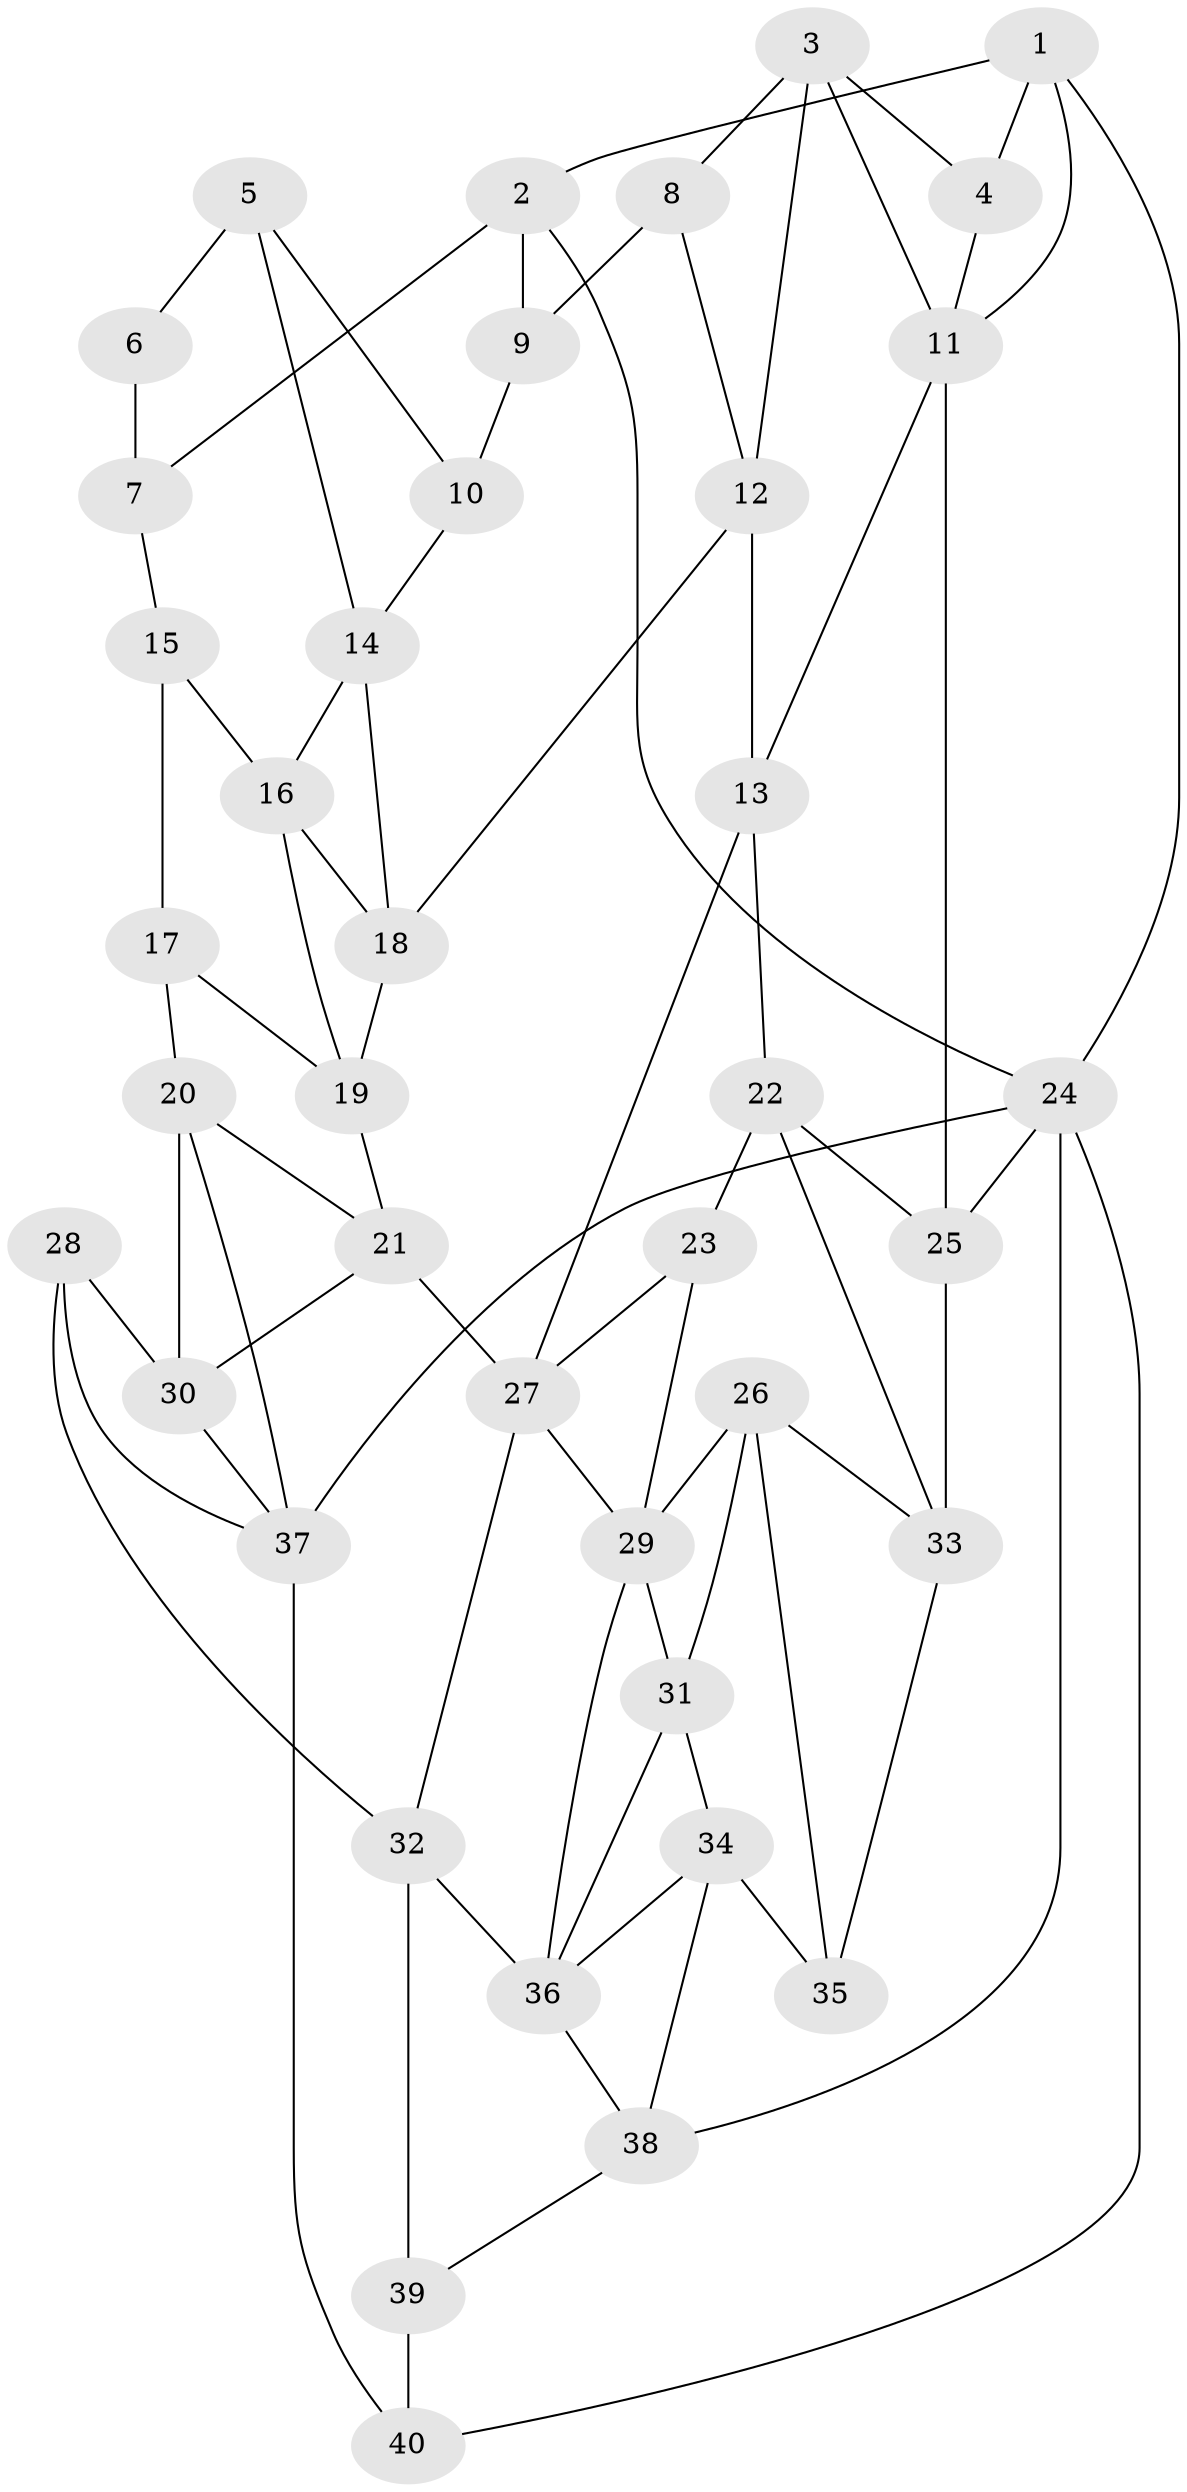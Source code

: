// original degree distribution, {3: 0.04, 4: 0.23, 5: 0.48, 6: 0.25}
// Generated by graph-tools (version 1.1) at 2025/38/03/04/25 23:38:33]
// undirected, 40 vertices, 76 edges
graph export_dot {
  node [color=gray90,style=filled];
  1;
  2;
  3;
  4;
  5;
  6;
  7;
  8;
  9;
  10;
  11;
  12;
  13;
  14;
  15;
  16;
  17;
  18;
  19;
  20;
  21;
  22;
  23;
  24;
  25;
  26;
  27;
  28;
  29;
  30;
  31;
  32;
  33;
  34;
  35;
  36;
  37;
  38;
  39;
  40;
  1 -- 2 [weight=1.0];
  1 -- 4 [weight=1.0];
  1 -- 11 [weight=1.0];
  1 -- 24 [weight=1.0];
  2 -- 7 [weight=1.0];
  2 -- 9 [weight=1.0];
  2 -- 24 [weight=1.0];
  3 -- 4 [weight=1.0];
  3 -- 8 [weight=1.0];
  3 -- 11 [weight=1.0];
  3 -- 12 [weight=1.0];
  4 -- 11 [weight=1.0];
  5 -- 6 [weight=1.0];
  5 -- 10 [weight=1.0];
  5 -- 14 [weight=1.0];
  6 -- 7 [weight=1.0];
  7 -- 15 [weight=1.0];
  8 -- 9 [weight=3.0];
  8 -- 12 [weight=1.0];
  9 -- 10 [weight=2.0];
  10 -- 14 [weight=1.0];
  11 -- 13 [weight=1.0];
  11 -- 25 [weight=1.0];
  12 -- 13 [weight=1.0];
  12 -- 18 [weight=1.0];
  13 -- 22 [weight=1.0];
  13 -- 27 [weight=1.0];
  14 -- 16 [weight=1.0];
  14 -- 18 [weight=1.0];
  15 -- 16 [weight=1.0];
  15 -- 17 [weight=1.0];
  16 -- 18 [weight=1.0];
  16 -- 19 [weight=1.0];
  17 -- 19 [weight=1.0];
  17 -- 20 [weight=2.0];
  18 -- 19 [weight=1.0];
  19 -- 21 [weight=1.0];
  20 -- 21 [weight=1.0];
  20 -- 30 [weight=1.0];
  20 -- 37 [weight=1.0];
  21 -- 27 [weight=1.0];
  21 -- 30 [weight=1.0];
  22 -- 23 [weight=1.0];
  22 -- 25 [weight=1.0];
  22 -- 33 [weight=1.0];
  23 -- 27 [weight=1.0];
  23 -- 29 [weight=2.0];
  24 -- 25 [weight=1.0];
  24 -- 37 [weight=1.0];
  24 -- 38 [weight=1.0];
  24 -- 40 [weight=1.0];
  25 -- 33 [weight=1.0];
  26 -- 29 [weight=1.0];
  26 -- 31 [weight=1.0];
  26 -- 33 [weight=1.0];
  26 -- 35 [weight=1.0];
  27 -- 29 [weight=1.0];
  27 -- 32 [weight=1.0];
  28 -- 30 [weight=1.0];
  28 -- 32 [weight=1.0];
  28 -- 37 [weight=1.0];
  29 -- 31 [weight=1.0];
  29 -- 36 [weight=1.0];
  30 -- 37 [weight=1.0];
  31 -- 34 [weight=1.0];
  31 -- 36 [weight=1.0];
  32 -- 36 [weight=2.0];
  32 -- 39 [weight=1.0];
  33 -- 35 [weight=1.0];
  34 -- 35 [weight=1.0];
  34 -- 36 [weight=1.0];
  34 -- 38 [weight=1.0];
  36 -- 38 [weight=1.0];
  37 -- 40 [weight=2.0];
  38 -- 39 [weight=1.0];
  39 -- 40 [weight=2.0];
}
